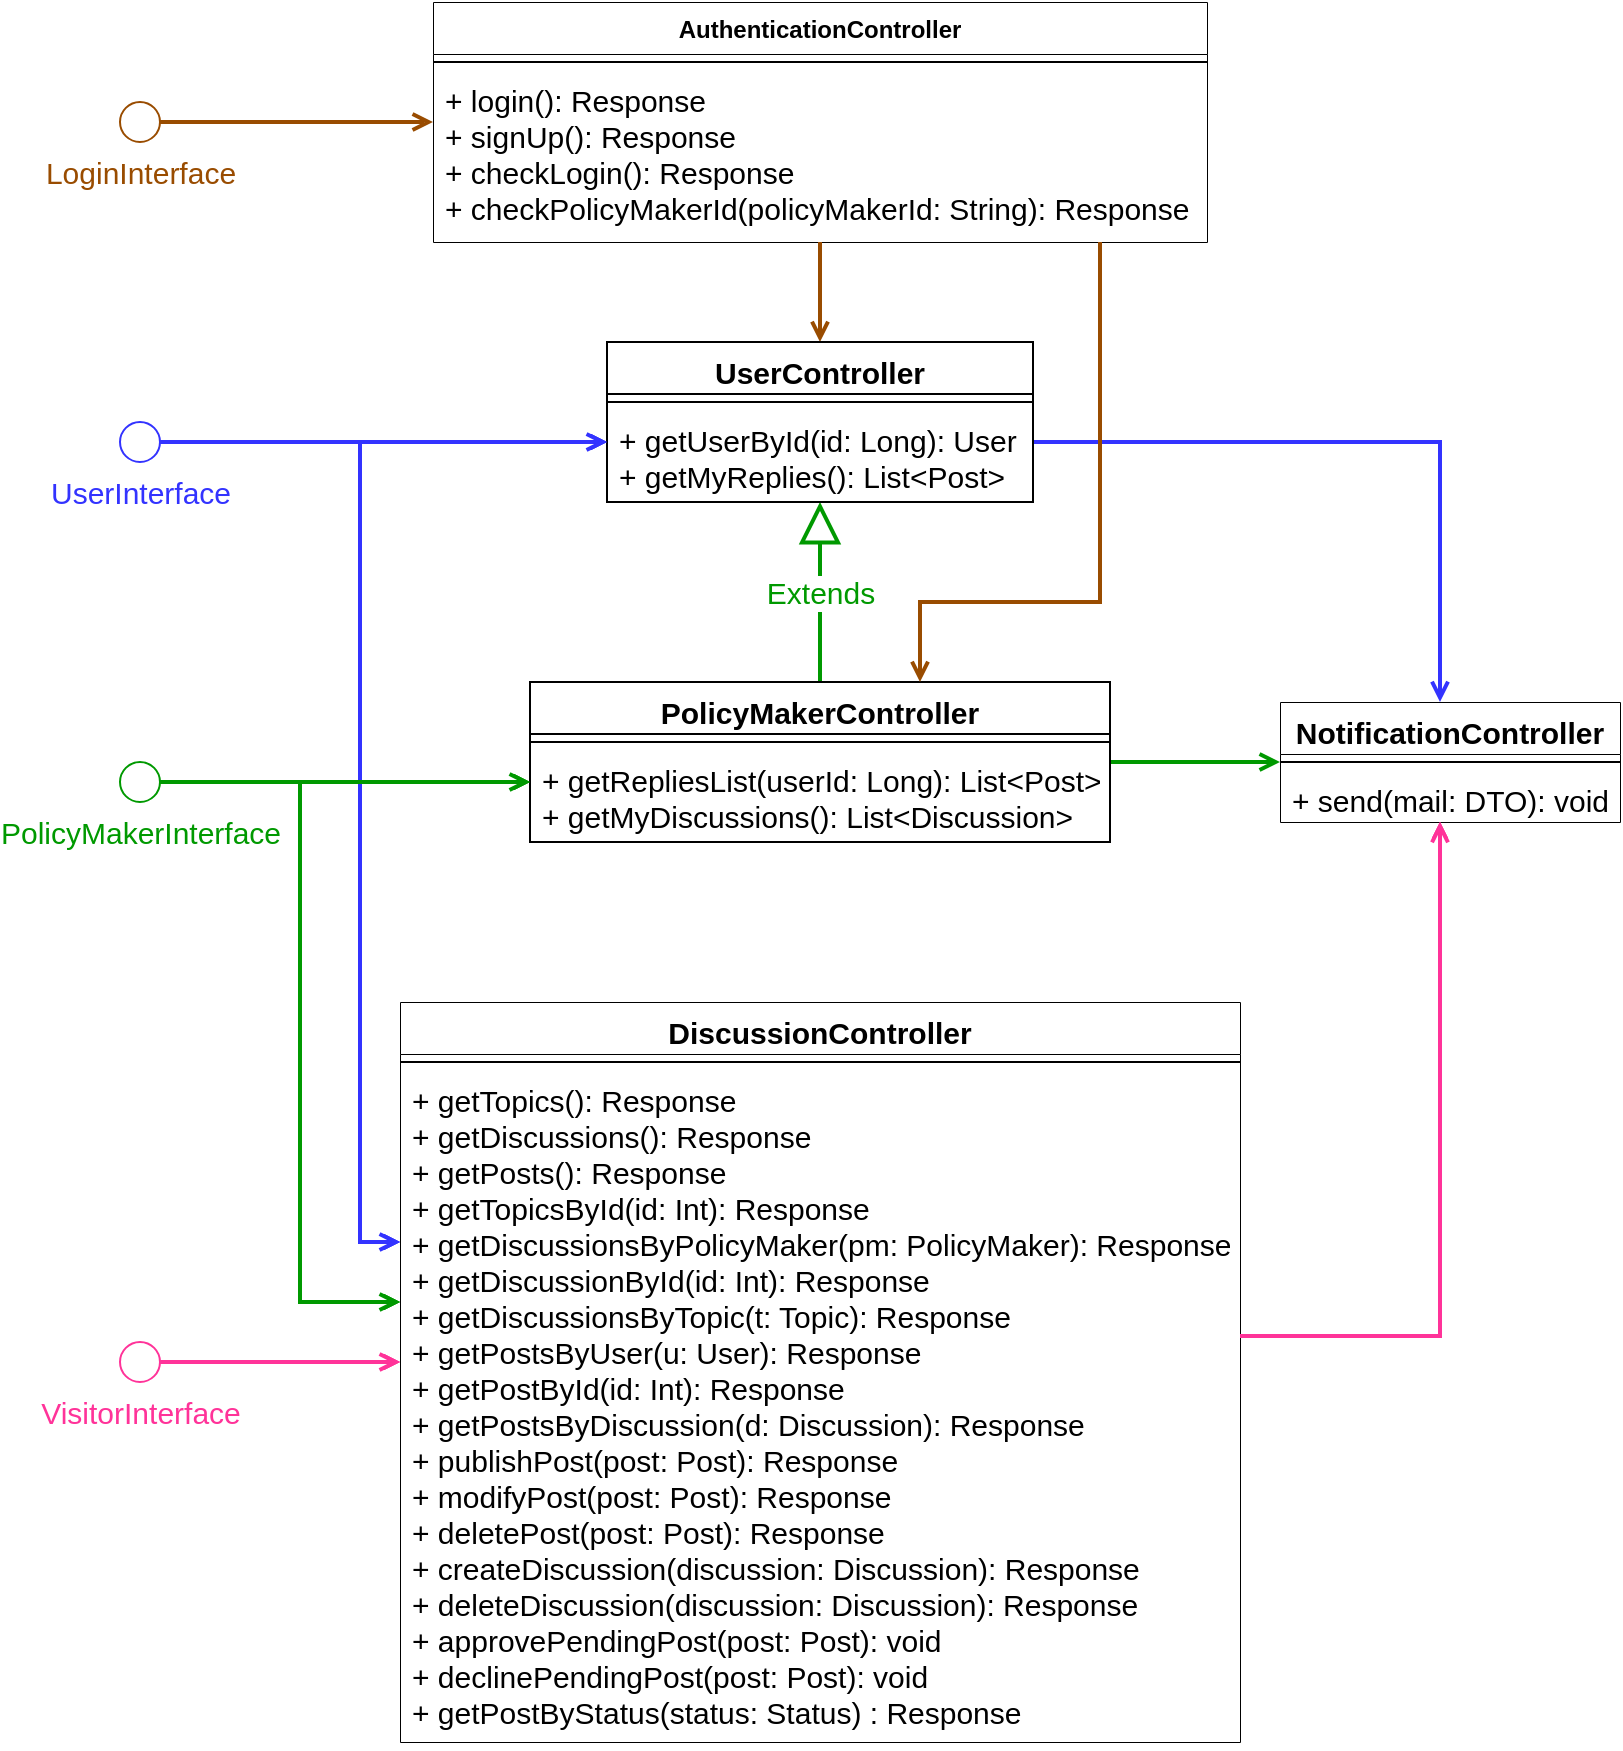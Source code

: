 <mxfile version="16.1.2" type="device" pages="2"><diagram id="1Zx7CC58jSOHlOBg8sVg" name="ComponentInterfaces"><mxGraphModel dx="1422" dy="865" grid="1" gridSize="10" guides="1" tooltips="1" connect="1" arrows="1" fold="1" page="1" pageScale="1" pageWidth="827" pageHeight="1169" math="0" shadow="0"><root><mxCell id="0"/><mxCell id="1" parent="0"/><mxCell id="cUuNftFC4V_UVPrt2f4h-5" style="edgeStyle=orthogonalEdgeStyle;rounded=0;orthogonalLoop=1;jettySize=auto;html=1;exitX=1;exitY=0.5;exitDx=0;exitDy=0;exitPerimeter=0;endArrow=open;endFill=0;strokeColor=#3333FF;" parent="1" source="jVLX2yor3yEJy9_jHnR7-2" target="PQGPfIte4Dm82NoBjs24-1" edge="1"><mxGeometry relative="1" as="geometry"><Array as="points"><mxPoint x="300" y="240"/><mxPoint x="300" y="240"/></Array><mxPoint x="479" y="220" as="targetPoint"/></mxGeometry></mxCell><mxCell id="0dU-QbJt3Aet8yCxlnW9-1" style="edgeStyle=orthogonalEdgeStyle;rounded=0;orthogonalLoop=1;jettySize=auto;html=1;exitX=1;exitY=0.5;exitDx=0;exitDy=0;exitPerimeter=0;endArrow=open;endFill=0;strokeColor=#3333FF;" parent="1" source="jVLX2yor3yEJy9_jHnR7-2" target="jVLX2yor3yEJy9_jHnR7-26" edge="1"><mxGeometry relative="1" as="geometry"><Array as="points"><mxPoint x="190" y="240"/><mxPoint x="190" y="640"/></Array></mxGeometry></mxCell><mxCell id="jVLX2yor3yEJy9_jHnR7-2" value="&lt;font color=&quot;#3333ff&quot; style=&quot;font-size: 15px&quot;&gt;UserInterface&lt;/font&gt;" style="verticalLabelPosition=bottom;verticalAlign=top;html=1;shape=mxgraph.flowchart.on-page_reference;strokeWidth=1;strokeColor=#3333FF;" parent="1" vertex="1"><mxGeometry x="70" y="230" width="20" height="20" as="geometry"/></mxCell><mxCell id="cUuNftFC4V_UVPrt2f4h-6" style="edgeStyle=orthogonalEdgeStyle;rounded=0;orthogonalLoop=1;jettySize=auto;html=1;exitX=1;exitY=0.5;exitDx=0;exitDy=0;exitPerimeter=0;endArrow=open;endFill=0;strokeColor=#009900;" parent="1" source="jVLX2yor3yEJy9_jHnR7-3" target="PQGPfIte4Dm82NoBjs24-5" edge="1"><mxGeometry relative="1" as="geometry"><Array as="points"><mxPoint x="90" y="410"/></Array><mxPoint x="589" y="464" as="targetPoint"/></mxGeometry></mxCell><mxCell id="0dU-QbJt3Aet8yCxlnW9-2" style="edgeStyle=orthogonalEdgeStyle;rounded=0;orthogonalLoop=1;jettySize=auto;html=1;exitX=1;exitY=0.5;exitDx=0;exitDy=0;exitPerimeter=0;endArrow=open;endFill=0;strokeColor=#009900;" parent="1" source="jVLX2yor3yEJy9_jHnR7-3" target="jVLX2yor3yEJy9_jHnR7-26" edge="1"><mxGeometry relative="1" as="geometry"><Array as="points"><mxPoint x="160" y="410"/><mxPoint x="160" y="670"/></Array></mxGeometry></mxCell><mxCell id="jVLX2yor3yEJy9_jHnR7-3" value="&lt;font color=&quot;#009900&quot; style=&quot;font-size: 15px&quot;&gt;PolicyMakerInterface&lt;/font&gt;" style="verticalLabelPosition=bottom;verticalAlign=top;html=1;shape=mxgraph.flowchart.on-page_reference;strokeWidth=1;strokeColor=#009900;" parent="1" vertex="1"><mxGeometry x="70" y="400" width="20" height="20" as="geometry"/></mxCell><mxCell id="hBcyzwIoXZoxYSRWvkS--6" style="edgeStyle=orthogonalEdgeStyle;rounded=0;orthogonalLoop=1;jettySize=auto;html=1;exitX=1;exitY=0.5;exitDx=0;exitDy=0;exitPerimeter=0;endArrow=open;endFill=0;strokeColor=#994C00;strokeWidth=2;" parent="1" source="jVLX2yor3yEJy9_jHnR7-4" target="hBcyzwIoXZoxYSRWvkS--1" edge="1"><mxGeometry relative="1" as="geometry"><Array as="points"><mxPoint x="140" y="80"/><mxPoint x="140" y="80"/></Array></mxGeometry></mxCell><mxCell id="jVLX2yor3yEJy9_jHnR7-4" value="&lt;font color=&quot;#994c00&quot; style=&quot;font-size: 15px&quot;&gt;LoginInterface&lt;/font&gt;" style="verticalLabelPosition=bottom;verticalAlign=top;html=1;shape=mxgraph.flowchart.on-page_reference;strokeWidth=1;strokeColor=#994C00;" parent="1" vertex="1"><mxGeometry x="70" y="70" width="20" height="20" as="geometry"/></mxCell><mxCell id="jVLX2yor3yEJy9_jHnR7-22" style="edgeStyle=orthogonalEdgeStyle;rounded=0;orthogonalLoop=1;jettySize=auto;html=1;endArrow=open;endFill=0;strokeColor=#3333FF;strokeWidth=2;" parent="1" source="PQGPfIte4Dm82NoBjs24-1" target="jVLX2yor3yEJy9_jHnR7-18" edge="1"><mxGeometry relative="1" as="geometry"><Array as="points"><mxPoint x="730" y="240"/></Array><mxPoint x="609" y="217" as="sourcePoint"/></mxGeometry></mxCell><mxCell id="jVLX2yor3yEJy9_jHnR7-18" value="NotificationController" style="swimlane;fontStyle=1;align=center;verticalAlign=top;childLayout=stackLayout;horizontal=1;startSize=26;horizontalStack=0;resizeParent=1;resizeParentMax=0;resizeLast=0;collapsible=1;marginBottom=0;strokeWidth=0.5;fontSize=15;" parent="1" vertex="1"><mxGeometry x="650" y="370" width="170" height="60" as="geometry"/></mxCell><mxCell id="jVLX2yor3yEJy9_jHnR7-19" value="" style="line;strokeWidth=1;fillColor=none;align=left;verticalAlign=middle;spacingTop=-1;spacingLeft=3;spacingRight=3;rotatable=0;labelPosition=right;points=[];portConstraint=eastwest;" parent="jVLX2yor3yEJy9_jHnR7-18" vertex="1"><mxGeometry y="26" width="170" height="8" as="geometry"/></mxCell><mxCell id="jVLX2yor3yEJy9_jHnR7-20" value="+ send(mail: DTO): void" style="text;strokeColor=none;fillColor=none;align=left;verticalAlign=top;spacingLeft=4;spacingRight=4;overflow=hidden;rotatable=0;points=[[0,0.5],[1,0.5]];portConstraint=eastwest;fontSize=15;" parent="jVLX2yor3yEJy9_jHnR7-18" vertex="1"><mxGeometry y="34" width="170" height="26" as="geometry"/></mxCell><mxCell id="jVLX2yor3yEJy9_jHnR7-21" value="&lt;font color=&quot;#009900&quot; style=&quot;font-size: 15px&quot;&gt;Extends&lt;/font&gt;" style="endArrow=block;endSize=16;endFill=0;html=1;rounded=0;strokeColor=#009900;strokeWidth=2;" parent="1" source="PQGPfIte4Dm82NoBjs24-5" target="PQGPfIte4Dm82NoBjs24-1" edge="1"><mxGeometry width="160" relative="1" as="geometry"><mxPoint x="499.374" y="430" as="sourcePoint"/><mxPoint x="499" y="270" as="targetPoint"/></mxGeometry></mxCell><mxCell id="jVLX2yor3yEJy9_jHnR7-23" style="edgeStyle=orthogonalEdgeStyle;rounded=0;orthogonalLoop=1;jettySize=auto;html=1;endArrow=open;endFill=0;strokeColor=#009900;strokeWidth=2;" parent="1" source="PQGPfIte4Dm82NoBjs24-5" target="jVLX2yor3yEJy9_jHnR7-18" edge="1"><mxGeometry relative="1" as="geometry"><Array as="points"><mxPoint x="690" y="410"/><mxPoint x="690" y="410"/></Array><mxPoint x="499" y="464" as="sourcePoint"/></mxGeometry></mxCell><mxCell id="jVLX2yor3yEJy9_jHnR7-24" value="DiscussionController" style="swimlane;fontStyle=1;align=center;verticalAlign=top;childLayout=stackLayout;horizontal=1;startSize=26;horizontalStack=0;resizeParent=1;resizeParentMax=0;resizeLast=0;collapsible=1;marginBottom=0;strokeWidth=0.5;fontSize=15;" parent="1" vertex="1"><mxGeometry x="210" y="520" width="420" height="370" as="geometry"/></mxCell><mxCell id="jVLX2yor3yEJy9_jHnR7-25" value="" style="line;strokeWidth=1;fillColor=none;align=left;verticalAlign=middle;spacingTop=-1;spacingLeft=3;spacingRight=3;rotatable=0;labelPosition=right;points=[];portConstraint=eastwest;" parent="jVLX2yor3yEJy9_jHnR7-24" vertex="1"><mxGeometry y="26" width="420" height="8" as="geometry"/></mxCell><mxCell id="jVLX2yor3yEJy9_jHnR7-26" value="+ getTopics(): Response&#10;+ getDiscussions(): Response&#10;+ getPosts(): Response&#10;+ getTopicsById(id: Int): Response&#10;+ getDiscussionsByPolicyMaker(pm: PolicyMaker): Response&#10;+ getDiscussionById(id: Int): Response&#10;+ getDiscussionsByTopic(t: Topic): Response&#10;+ getPostsByUser(u: User): Response&#10;+ getPostById(id: Int): Response&#10;+ getPostsByDiscussion(d: Discussion): Response&#10;+ publishPost(post: Post): Response&#10;+ modifyPost(post: Post): Response&#10;+ deletePost(post: Post): Response&#10;+ createDiscussion(discussion: Discussion): Response&#10;+ deleteDiscussion(discussion: Discussion): Response&#10;+ approvePendingPost(post: Post): void&#10;+ declinePendingPost(post: Post): void&#10;+ getPostByStatus(status: Status) : Response" style="text;strokeColor=none;fillColor=none;align=left;verticalAlign=top;spacingLeft=4;spacingRight=4;overflow=hidden;rotatable=0;points=[[0,0.5],[1,0.5]];portConstraint=eastwest;fontSize=15;" parent="jVLX2yor3yEJy9_jHnR7-24" vertex="1"><mxGeometry y="34" width="420" height="336" as="geometry"/></mxCell><mxCell id="cUuNftFC4V_UVPrt2f4h-4" style="edgeStyle=orthogonalEdgeStyle;rounded=0;orthogonalLoop=1;jettySize=auto;html=1;exitX=1;exitY=0.5;exitDx=0;exitDy=0;exitPerimeter=0;endArrow=open;endFill=0;strokeColor=#FF3399;" parent="1" source="cUuNftFC4V_UVPrt2f4h-1" target="jVLX2yor3yEJy9_jHnR7-24" edge="1"><mxGeometry relative="1" as="geometry"><Array as="points"><mxPoint x="160" y="700"/><mxPoint x="160" y="700"/></Array></mxGeometry></mxCell><mxCell id="cUuNftFC4V_UVPrt2f4h-1" value="&lt;font color=&quot;#ff3399&quot; style=&quot;font-size: 15px&quot;&gt;VisitorInterface&lt;/font&gt;" style="verticalLabelPosition=bottom;verticalAlign=top;html=1;shape=mxgraph.flowchart.on-page_reference;strokeWidth=1;strokeColor=#FF3399;" parent="1" vertex="1"><mxGeometry x="70" y="690" width="20" height="20" as="geometry"/></mxCell><mxCell id="hBcyzwIoXZoxYSRWvkS--1" value="AuthenticationController" style="swimlane;fontStyle=1;align=center;verticalAlign=top;childLayout=stackLayout;horizontal=1;startSize=26;horizontalStack=0;resizeParent=1;resizeParentMax=0;resizeLast=0;collapsible=1;marginBottom=0;strokeWidth=0.5;" parent="1" vertex="1"><mxGeometry x="226.5" y="20" width="387" height="120" as="geometry"/></mxCell><mxCell id="hBcyzwIoXZoxYSRWvkS--3" value="" style="line;strokeWidth=1;fillColor=none;align=left;verticalAlign=middle;spacingTop=-1;spacingLeft=3;spacingRight=3;rotatable=0;labelPosition=right;points=[];portConstraint=eastwest;" parent="hBcyzwIoXZoxYSRWvkS--1" vertex="1"><mxGeometry y="26" width="387" height="8" as="geometry"/></mxCell><mxCell id="hBcyzwIoXZoxYSRWvkS--4" value="+ login(): Response&#10;+ signUp(): Response&#10;+ checkLogin(): Response&#10;+ checkPolicyMakerId(policyMakerId: String): Response" style="text;strokeColor=none;fillColor=none;align=left;verticalAlign=top;spacingLeft=4;spacingRight=4;overflow=hidden;rotatable=0;points=[[0,0.5],[1,0.5]];portConstraint=eastwest;fontSize=15;" parent="hBcyzwIoXZoxYSRWvkS--1" vertex="1"><mxGeometry y="34" width="387" height="86" as="geometry"/></mxCell><mxCell id="hBcyzwIoXZoxYSRWvkS--7" style="edgeStyle=orthogonalEdgeStyle;rounded=0;orthogonalLoop=1;jettySize=auto;html=1;endArrow=open;endFill=0;strokeColor=#994C00;strokeWidth=2;" parent="1" source="hBcyzwIoXZoxYSRWvkS--4" target="PQGPfIte4Dm82NoBjs24-1" edge="1"><mxGeometry relative="1" as="geometry"><Array as="points"><mxPoint x="370" y="200"/><mxPoint x="370" y="200"/></Array><mxPoint x="389" y="230" as="targetPoint"/></mxGeometry></mxCell><mxCell id="PQGPfIte4Dm82NoBjs24-1" value="UserController" style="swimlane;fontStyle=1;align=center;verticalAlign=top;childLayout=stackLayout;horizontal=1;startSize=26;horizontalStack=0;resizeParent=1;resizeParentMax=0;resizeLast=0;collapsible=1;marginBottom=0;fontSize=15;" parent="1" vertex="1"><mxGeometry x="313.5" y="190" width="213" height="80" as="geometry"/></mxCell><mxCell id="PQGPfIte4Dm82NoBjs24-3" value="" style="line;strokeWidth=1;fillColor=none;align=left;verticalAlign=middle;spacingTop=-1;spacingLeft=3;spacingRight=3;rotatable=0;labelPosition=right;points=[];portConstraint=eastwest;" parent="PQGPfIte4Dm82NoBjs24-1" vertex="1"><mxGeometry y="26" width="213" height="8" as="geometry"/></mxCell><mxCell id="PQGPfIte4Dm82NoBjs24-4" value="+ getUserById(id: Long): User&#10;+ getMyReplies(): List&lt;Post&gt; " style="text;strokeColor=none;fillColor=none;align=left;verticalAlign=top;spacingLeft=4;spacingRight=4;overflow=hidden;rotatable=0;points=[[0,0.5],[1,0.5]];portConstraint=eastwest;fontSize=15;" parent="PQGPfIte4Dm82NoBjs24-1" vertex="1"><mxGeometry y="34" width="213" height="46" as="geometry"/></mxCell><mxCell id="PQGPfIte4Dm82NoBjs24-5" value="PolicyMakerController" style="swimlane;fontStyle=1;align=center;verticalAlign=top;childLayout=stackLayout;horizontal=1;startSize=26;horizontalStack=0;resizeParent=1;resizeParentMax=0;resizeLast=0;collapsible=1;marginBottom=0;fontSize=15;" parent="1" vertex="1"><mxGeometry x="275" y="360" width="290" height="80" as="geometry"/></mxCell><mxCell id="PQGPfIte4Dm82NoBjs24-7" value="" style="line;strokeWidth=1;fillColor=none;align=left;verticalAlign=middle;spacingTop=-1;spacingLeft=3;spacingRight=3;rotatable=0;labelPosition=right;points=[];portConstraint=eastwest;" parent="PQGPfIte4Dm82NoBjs24-5" vertex="1"><mxGeometry y="26" width="290" height="8" as="geometry"/></mxCell><mxCell id="PQGPfIte4Dm82NoBjs24-8" value="+ getRepliesList(userId: Long): List&lt;Post&gt;&#10;+ getMyDiscussions(): List&lt;Discussion&gt;" style="text;strokeColor=none;fillColor=none;align=left;verticalAlign=top;spacingLeft=4;spacingRight=4;overflow=hidden;rotatable=0;points=[[0,0.5],[1,0.5]];portConstraint=eastwest;fontSize=15;" parent="PQGPfIte4Dm82NoBjs24-5" vertex="1"><mxGeometry y="34" width="290" height="46" as="geometry"/></mxCell><mxCell id="PQGPfIte4Dm82NoBjs24-9" style="edgeStyle=orthogonalEdgeStyle;rounded=0;orthogonalLoop=1;jettySize=auto;html=1;endArrow=open;endFill=0;strokeColor=#FF3399;" parent="1" source="jVLX2yor3yEJy9_jHnR7-26" target="jVLX2yor3yEJy9_jHnR7-18" edge="1"><mxGeometry relative="1" as="geometry"><Array as="points"><mxPoint x="730" y="687"/></Array></mxGeometry></mxCell><mxCell id="42WlKFtyN98RopspWZpT-3" style="edgeStyle=orthogonalEdgeStyle;rounded=0;orthogonalLoop=1;jettySize=auto;html=1;exitX=1;exitY=0.5;exitDx=0;exitDy=0;exitPerimeter=0;endArrow=open;endFill=0;strokeColor=#3333FF;" edge="1" parent="1"><mxGeometry relative="1" as="geometry"><Array as="points"><mxPoint x="190" y="240"/><mxPoint x="190" y="640"/></Array><mxPoint x="90" y="240" as="sourcePoint"/><mxPoint x="210" y="640" as="targetPoint"/></mxGeometry></mxCell><mxCell id="42WlKFtyN98RopspWZpT-4" style="edgeStyle=orthogonalEdgeStyle;rounded=0;orthogonalLoop=1;jettySize=auto;html=1;exitX=1;exitY=0.5;exitDx=0;exitDy=0;exitPerimeter=0;endArrow=open;endFill=0;strokeColor=#3333FF;" edge="1" parent="1"><mxGeometry relative="1" as="geometry"><Array as="points"><mxPoint x="300" y="240"/><mxPoint x="300" y="240"/></Array><mxPoint x="313.5" y="240" as="targetPoint"/><mxPoint x="90" y="240" as="sourcePoint"/></mxGeometry></mxCell><mxCell id="42WlKFtyN98RopspWZpT-5" style="edgeStyle=orthogonalEdgeStyle;rounded=0;orthogonalLoop=1;jettySize=auto;html=1;exitX=1;exitY=0.5;exitDx=0;exitDy=0;exitPerimeter=0;endArrow=open;endFill=0;strokeColor=#009900;" edge="1" parent="1"><mxGeometry relative="1" as="geometry"><Array as="points"><mxPoint x="90" y="410"/></Array><mxPoint x="275" y="410" as="targetPoint"/><mxPoint x="90" y="410" as="sourcePoint"/></mxGeometry></mxCell><mxCell id="42WlKFtyN98RopspWZpT-6" style="edgeStyle=orthogonalEdgeStyle;rounded=0;orthogonalLoop=1;jettySize=auto;html=1;exitX=1;exitY=0.5;exitDx=0;exitDy=0;exitPerimeter=0;endArrow=open;endFill=0;strokeColor=#009900;" edge="1" parent="1"><mxGeometry relative="1" as="geometry"><Array as="points"><mxPoint x="160" y="410"/><mxPoint x="160" y="670"/></Array><mxPoint x="90" y="410" as="sourcePoint"/><mxPoint x="210" y="670" as="targetPoint"/></mxGeometry></mxCell><mxCell id="42WlKFtyN98RopspWZpT-7" style="edgeStyle=orthogonalEdgeStyle;rounded=0;orthogonalLoop=1;jettySize=auto;html=1;exitX=1;exitY=0.5;exitDx=0;exitDy=0;exitPerimeter=0;endArrow=open;endFill=0;strokeColor=#FF3399;" edge="1" parent="1"><mxGeometry relative="1" as="geometry"><Array as="points"><mxPoint x="160" y="700"/><mxPoint x="160" y="700"/></Array><mxPoint x="90" y="700" as="sourcePoint"/><mxPoint x="210" y="700" as="targetPoint"/></mxGeometry></mxCell><mxCell id="42WlKFtyN98RopspWZpT-8" style="edgeStyle=orthogonalEdgeStyle;rounded=0;orthogonalLoop=1;jettySize=auto;html=1;endArrow=open;endFill=0;strokeColor=#FF3399;" edge="1" parent="1"><mxGeometry relative="1" as="geometry"><Array as="points"><mxPoint x="730" y="687"/></Array><mxPoint x="630" y="687" as="sourcePoint"/><mxPoint x="730" y="430" as="targetPoint"/></mxGeometry></mxCell><mxCell id="42WlKFtyN98RopspWZpT-11" style="edgeStyle=orthogonalEdgeStyle;rounded=0;orthogonalLoop=1;jettySize=auto;html=1;exitX=1;exitY=0.5;exitDx=0;exitDy=0;exitPerimeter=0;endArrow=open;endFill=0;strokeColor=#3333FF;strokeWidth=2;" edge="1" parent="1"><mxGeometry relative="1" as="geometry"><Array as="points"><mxPoint x="190" y="240"/><mxPoint x="190" y="640"/></Array><mxPoint x="90" y="240" as="sourcePoint"/><mxPoint x="210" y="640" as="targetPoint"/></mxGeometry></mxCell><mxCell id="42WlKFtyN98RopspWZpT-12" style="edgeStyle=orthogonalEdgeStyle;rounded=0;orthogonalLoop=1;jettySize=auto;html=1;exitX=1;exitY=0.5;exitDx=0;exitDy=0;exitPerimeter=0;endArrow=open;endFill=0;strokeColor=#3333FF;strokeWidth=2;" edge="1" parent="1"><mxGeometry relative="1" as="geometry"><Array as="points"><mxPoint x="300" y="240"/><mxPoint x="300" y="240"/></Array><mxPoint x="313.5" y="240" as="targetPoint"/><mxPoint x="90" y="240" as="sourcePoint"/></mxGeometry></mxCell><mxCell id="42WlKFtyN98RopspWZpT-13" style="edgeStyle=orthogonalEdgeStyle;rounded=0;orthogonalLoop=1;jettySize=auto;html=1;exitX=1;exitY=0.5;exitDx=0;exitDy=0;exitPerimeter=0;endArrow=open;endFill=0;strokeColor=#009900;strokeWidth=2;" edge="1" parent="1"><mxGeometry relative="1" as="geometry"><Array as="points"><mxPoint x="90" y="410"/></Array><mxPoint x="275" y="410" as="targetPoint"/><mxPoint x="90" y="410" as="sourcePoint"/></mxGeometry></mxCell><mxCell id="42WlKFtyN98RopspWZpT-14" style="edgeStyle=orthogonalEdgeStyle;rounded=0;orthogonalLoop=1;jettySize=auto;html=1;exitX=1;exitY=0.5;exitDx=0;exitDy=0;exitPerimeter=0;endArrow=open;endFill=0;strokeColor=#009900;strokeWidth=2;" edge="1" parent="1"><mxGeometry relative="1" as="geometry"><Array as="points"><mxPoint x="160" y="410"/><mxPoint x="160" y="670"/></Array><mxPoint x="90" y="410" as="sourcePoint"/><mxPoint x="210" y="670" as="targetPoint"/></mxGeometry></mxCell><mxCell id="42WlKFtyN98RopspWZpT-15" style="edgeStyle=orthogonalEdgeStyle;rounded=0;orthogonalLoop=1;jettySize=auto;html=1;exitX=1;exitY=0.5;exitDx=0;exitDy=0;exitPerimeter=0;endArrow=open;endFill=0;strokeColor=#FF3399;strokeWidth=2;" edge="1" parent="1"><mxGeometry relative="1" as="geometry"><Array as="points"><mxPoint x="160" y="700"/><mxPoint x="160" y="700"/></Array><mxPoint x="90" y="700" as="sourcePoint"/><mxPoint x="210" y="700" as="targetPoint"/></mxGeometry></mxCell><mxCell id="42WlKFtyN98RopspWZpT-16" style="edgeStyle=orthogonalEdgeStyle;rounded=0;orthogonalLoop=1;jettySize=auto;html=1;endArrow=open;endFill=0;strokeColor=#FF3399;strokeWidth=2;" edge="1" parent="1"><mxGeometry relative="1" as="geometry"><Array as="points"><mxPoint x="730" y="687"/></Array><mxPoint x="630" y="687" as="sourcePoint"/><mxPoint x="730" y="430" as="targetPoint"/></mxGeometry></mxCell><mxCell id="42WlKFtyN98RopspWZpT-18" style="edgeStyle=orthogonalEdgeStyle;rounded=0;orthogonalLoop=1;jettySize=auto;html=1;endArrow=open;endFill=0;strokeColor=#994C00;strokeWidth=2;" edge="1" parent="1" source="hBcyzwIoXZoxYSRWvkS--1"><mxGeometry relative="1" as="geometry"><Array as="points"><mxPoint x="560" y="320"/><mxPoint x="470" y="320"/></Array><mxPoint x="470" y="360" as="targetPoint"/><mxPoint x="580" y="140" as="sourcePoint"/></mxGeometry></mxCell></root></mxGraphModel></diagram><diagram id="tLrSxpnVjVSFTSsVKyIY" name="ComponentInterfaceAdministrator"><mxGraphModel dx="1422" dy="865" grid="1" gridSize="10" guides="1" tooltips="1" connect="1" arrows="1" fold="1" page="1" pageScale="1" pageWidth="827" pageHeight="1169" math="0" shadow="0"><root><mxCell id="aP_6Clg_kIszZrlopWd_-0"/><mxCell id="aP_6Clg_kIszZrlopWd_-1" parent="aP_6Clg_kIszZrlopWd_-0"/><mxCell id="b30vd8DSaGDHfXeaazXI-0" style="edgeStyle=orthogonalEdgeStyle;rounded=0;orthogonalLoop=1;jettySize=auto;html=1;endArrow=open;endFill=0;strokeColor=#3333FF;strokeWidth=2;" parent="aP_6Clg_kIszZrlopWd_-1" source="aP_6Clg_kIszZrlopWd_-3" target="aP_6Clg_kIszZrlopWd_-14" edge="1"><mxGeometry relative="1" as="geometry"><Array as="points"/></mxGeometry></mxCell><mxCell id="WnO0bWgEP71eIi5y7Eib-2" style="edgeStyle=orthogonalEdgeStyle;rounded=0;orthogonalLoop=1;jettySize=auto;html=1;exitX=1;exitY=0.5;exitDx=0;exitDy=0;exitPerimeter=0;endArrow=open;endFill=0;strokeColor=#3333FF;strokeWidth=2;" parent="aP_6Clg_kIszZrlopWd_-1" source="aP_6Clg_kIszZrlopWd_-3" target="aP_6Clg_kIszZrlopWd_-22" edge="1"><mxGeometry relative="1" as="geometry"><Array as="points"><mxPoint x="190" y="215"/><mxPoint x="190" y="610"/></Array></mxGeometry></mxCell><mxCell id="qYMLnsehGvyA0t6Lk_Qi-0" style="edgeStyle=orthogonalEdgeStyle;rounded=0;orthogonalLoop=1;jettySize=auto;html=1;exitX=1;exitY=0.5;exitDx=0;exitDy=0;exitPerimeter=0;fontColor=#000000;endArrow=open;endFill=0;strokeColor=#3333FF;strokeWidth=2;" parent="aP_6Clg_kIszZrlopWd_-1" source="aP_6Clg_kIszZrlopWd_-3" target="LDh2Rc1WmhJTdEVrbOID-8" edge="1"><mxGeometry relative="1" as="geometry"><Array as="points"><mxPoint x="200" y="215"/><mxPoint x="200" y="350"/></Array></mxGeometry></mxCell><mxCell id="aP_6Clg_kIszZrlopWd_-3" value="&lt;font color=&quot;#3333ff&quot; style=&quot;font-size: 15px&quot;&gt;PolicyMakerInterface&lt;/font&gt;" style="verticalLabelPosition=bottom;verticalAlign=top;html=1;shape=mxgraph.flowchart.on-page_reference;strokeWidth=1;strokeColor=#3333FF;" parent="aP_6Clg_kIszZrlopWd_-1" vertex="1"><mxGeometry x="70" y="205" width="20" height="20" as="geometry"/></mxCell><mxCell id="IGtdV4cqSKZFpBX4dAgs-3" style="edgeStyle=orthogonalEdgeStyle;rounded=0;orthogonalLoop=1;jettySize=auto;html=1;endArrow=open;endFill=0;strokeColor=#994C00;strokeWidth=2;" parent="aP_6Clg_kIszZrlopWd_-1" source="aP_6Clg_kIszZrlopWd_-4" target="IGtdV4cqSKZFpBX4dAgs-0" edge="1"><mxGeometry relative="1" as="geometry"/></mxCell><mxCell id="aP_6Clg_kIszZrlopWd_-4" value="&lt;font color=&quot;#994c00&quot; style=&quot;font-size: 15px&quot;&gt;LoginInterface&lt;/font&gt;" style="verticalLabelPosition=bottom;verticalAlign=top;html=1;shape=mxgraph.flowchart.on-page_reference;strokeWidth=1;strokeColor=#994C00;" parent="aP_6Clg_kIszZrlopWd_-1" vertex="1"><mxGeometry x="70" y="70" width="20" height="20" as="geometry"/></mxCell><mxCell id="b30vd8DSaGDHfXeaazXI-3" style="edgeStyle=orthogonalEdgeStyle;rounded=0;orthogonalLoop=1;jettySize=auto;html=1;endArrow=open;endFill=0;exitX=1;exitY=0.5;exitDx=0;exitDy=0;exitPerimeter=0;strokeColor=#009900;strokeWidth=2;" parent="aP_6Clg_kIszZrlopWd_-1" source="aP_6Clg_kIszZrlopWd_-5" target="aP_6Clg_kIszZrlopWd_-11" edge="1"><mxGeometry relative="1" as="geometry"><Array as="points"><mxPoint x="170" y="490"/><mxPoint x="170" y="490"/></Array></mxGeometry></mxCell><mxCell id="WnO0bWgEP71eIi5y7Eib-0" style="edgeStyle=orthogonalEdgeStyle;rounded=0;orthogonalLoop=1;jettySize=auto;html=1;exitX=1;exitY=0.5;exitDx=0;exitDy=0;exitPerimeter=0;endArrow=open;endFill=0;strokeColor=#009900;strokeWidth=2;" parent="aP_6Clg_kIszZrlopWd_-1" source="aP_6Clg_kIszZrlopWd_-5" target="aP_6Clg_kIszZrlopWd_-22" edge="1"><mxGeometry relative="1" as="geometry"><Array as="points"><mxPoint x="160" y="490"/><mxPoint x="160" y="640"/></Array></mxGeometry></mxCell><mxCell id="aP_6Clg_kIszZrlopWd_-5" value="&lt;font color=&quot;#009900&quot; style=&quot;font-size: 15px&quot;&gt;AdministratorInterface&lt;/font&gt;" style="verticalLabelPosition=bottom;verticalAlign=top;html=1;shape=mxgraph.flowchart.on-page_reference;strokeWidth=1;strokeColor=#009900;" parent="aP_6Clg_kIszZrlopWd_-1" vertex="1"><mxGeometry x="70" y="480" width="20" height="20" as="geometry"/></mxCell><mxCell id="b30vd8DSaGDHfXeaazXI-5" style="edgeStyle=orthogonalEdgeStyle;rounded=0;orthogonalLoop=1;jettySize=auto;html=1;endArrow=open;endFill=0;exitX=1;exitY=0.5;exitDx=0;exitDy=0;exitPerimeter=0;strokeColor=#FF3399;strokeWidth=2;" parent="aP_6Clg_kIszZrlopWd_-1" source="aP_6Clg_kIszZrlopWd_-6" target="aP_6Clg_kIszZrlopWd_-22" edge="1"><mxGeometry relative="1" as="geometry"><Array as="points"><mxPoint x="90" y="670"/></Array></mxGeometry></mxCell><mxCell id="aP_6Clg_kIszZrlopWd_-6" value="&lt;font color=&quot;#ff3399&quot; style=&quot;font-size: 15px&quot;&gt;VisitorInterface&lt;/font&gt;" style="verticalLabelPosition=bottom;verticalAlign=top;html=1;shape=mxgraph.flowchart.on-page_reference;strokeWidth=1;strokeColor=#FF3399;" parent="aP_6Clg_kIszZrlopWd_-1" vertex="1"><mxGeometry x="70" y="660" width="20" height="20" as="geometry"/></mxCell><mxCell id="aP_6Clg_kIszZrlopWd_-11" value="AdministratorController" style="swimlane;fontStyle=1;align=center;verticalAlign=top;childLayout=stackLayout;horizontal=1;startSize=26;horizontalStack=0;resizeParent=1;resizeParentMax=0;resizeLast=0;collapsible=1;marginBottom=0;strokeWidth=0.5;fontSize=15;" parent="aP_6Clg_kIszZrlopWd_-1" vertex="1"><mxGeometry x="270" y="450" width="360" height="80" as="geometry"/></mxCell><mxCell id="aP_6Clg_kIszZrlopWd_-12" value="" style="line;strokeWidth=1;fillColor=none;align=left;verticalAlign=middle;spacingTop=-1;spacingLeft=3;spacingRight=3;rotatable=0;labelPosition=right;points=[];portConstraint=eastwest;" parent="aP_6Clg_kIszZrlopWd_-11" vertex="1"><mxGeometry y="26" width="360" height="8" as="geometry"/></mxCell><mxCell id="aP_6Clg_kIszZrlopWd_-13" value="+ addAdministrator(a: Administrator): Response&#10;+ removeAdministrator(a: Administrator): Response" style="text;strokeColor=none;fillColor=none;align=left;verticalAlign=top;spacingLeft=4;spacingRight=4;overflow=hidden;rotatable=0;points=[[0,0.5],[1,0.5]];portConstraint=eastwest;fontSize=15;" parent="aP_6Clg_kIszZrlopWd_-11" vertex="1"><mxGeometry y="34" width="360" height="46" as="geometry"/></mxCell><mxCell id="aP_6Clg_kIszZrlopWd_-14" value="PolicyMakerController" style="swimlane;fontStyle=1;align=center;verticalAlign=top;childLayout=stackLayout;horizontal=1;startSize=26;horizontalStack=0;resizeParent=1;resizeParentMax=0;resizeLast=0;collapsible=1;marginBottom=0;strokeWidth=0.5;fontSize=15;" parent="aP_6Clg_kIszZrlopWd_-1" vertex="1"><mxGeometry x="353.13" y="175" width="193.75" height="80" as="geometry"/></mxCell><mxCell id="aP_6Clg_kIszZrlopWd_-15" value="" style="line;strokeWidth=1;fillColor=none;align=left;verticalAlign=middle;spacingTop=-1;spacingLeft=3;spacingRight=3;rotatable=0;labelPosition=right;points=[];portConstraint=eastwest;" parent="aP_6Clg_kIszZrlopWd_-14" vertex="1"><mxGeometry y="26" width="193.75" height="8" as="geometry"/></mxCell><mxCell id="aP_6Clg_kIszZrlopWd_-16" value="+ getUserData(): PolicyMaker&#10;+ getArea(): Area" style="text;strokeColor=none;fillColor=none;align=left;verticalAlign=top;spacingLeft=4;spacingRight=4;overflow=hidden;rotatable=0;points=[[0,0.5],[1,0.5]];portConstraint=eastwest;fontSize=14;" parent="aP_6Clg_kIszZrlopWd_-14" vertex="1"><mxGeometry y="34" width="193.75" height="46" as="geometry"/></mxCell><mxCell id="aP_6Clg_kIszZrlopWd_-22" value="DataController" style="swimlane;fontStyle=1;align=center;verticalAlign=top;childLayout=stackLayout;horizontal=1;startSize=26;horizontalStack=0;resizeParent=1;resizeParentMax=0;resizeLast=0;collapsible=1;marginBottom=0;strokeWidth=0.5;fontSize=15;" parent="aP_6Clg_kIszZrlopWd_-1" vertex="1"><mxGeometry x="245" y="585" width="410" height="130" as="geometry"/></mxCell><mxCell id="aP_6Clg_kIszZrlopWd_-23" value="" style="line;strokeWidth=1;fillColor=none;align=left;verticalAlign=middle;spacingTop=-1;spacingLeft=3;spacingRight=3;rotatable=0;labelPosition=right;points=[];portConstraint=eastwest;" parent="aP_6Clg_kIszZrlopWd_-22" vertex="1"><mxGeometry y="26" width="410" height="8" as="geometry"/></mxCell><mxCell id="aP_6Clg_kIszZrlopWd_-24" value="+ getData(data: DataSet): Response&#10;+ filterData(parameters: List&lt;Bool&gt;): Response&#10;+ addADataSource(dataSouce: DataSource): Response&#10;+ modifyADataSource(dataSouce: DataSource): Response&#10;+ removeADataSource(dataSouce: DataSource): Response" style="text;strokeColor=none;fillColor=none;align=left;verticalAlign=top;spacingLeft=4;spacingRight=4;overflow=hidden;rotatable=0;points=[[0,0.5],[1,0.5]];portConstraint=eastwest;fontSize=15;" parent="aP_6Clg_kIszZrlopWd_-22" vertex="1"><mxGeometry y="34" width="410" height="96" as="geometry"/></mxCell><mxCell id="b30vd8DSaGDHfXeaazXI-1" style="edgeStyle=orthogonalEdgeStyle;rounded=0;orthogonalLoop=1;jettySize=auto;html=1;endArrow=open;endFill=0;strokeColor=#994C00;strokeWidth=2;" parent="aP_6Clg_kIszZrlopWd_-1" source="IGtdV4cqSKZFpBX4dAgs-0" target="aP_6Clg_kIszZrlopWd_-14" edge="1"><mxGeometry relative="1" as="geometry"/></mxCell><mxCell id="R50VKEGUgi5-8KCRARGU-0" style="edgeStyle=orthogonalEdgeStyle;rounded=0;orthogonalLoop=1;jettySize=auto;html=1;fontColor=#009900;endArrow=open;endFill=0;strokeColor=#994C00;strokeWidth=2;" parent="aP_6Clg_kIszZrlopWd_-1" source="IGtdV4cqSKZFpBX4dAgs-0" target="aP_6Clg_kIszZrlopWd_-11" edge="1"><mxGeometry relative="1" as="geometry"><Array as="points"><mxPoint x="680" y="80"/><mxPoint x="680" y="490"/></Array></mxGeometry></mxCell><mxCell id="IGtdV4cqSKZFpBX4dAgs-0" value="AuthenticationController" style="swimlane;fontStyle=1;align=center;verticalAlign=top;childLayout=stackLayout;horizontal=1;startSize=26;horizontalStack=0;resizeParent=1;resizeParentMax=0;resizeLast=0;collapsible=1;marginBottom=0;strokeWidth=0.5;fontSize=15;" parent="aP_6Clg_kIszZrlopWd_-1" vertex="1"><mxGeometry x="255" y="15" width="390" height="130" as="geometry"/></mxCell><mxCell id="IGtdV4cqSKZFpBX4dAgs-1" value="" style="line;strokeWidth=1;fillColor=none;align=left;verticalAlign=middle;spacingTop=-1;spacingLeft=3;spacingRight=3;rotatable=0;labelPosition=right;points=[];portConstraint=eastwest;" parent="IGtdV4cqSKZFpBX4dAgs-0" vertex="1"><mxGeometry y="26" width="390" height="8" as="geometry"/></mxCell><mxCell id="IGtdV4cqSKZFpBX4dAgs-2" value="+ login(loginDTO: DTO): Response&#10;+ administratorLogin(): Response&#10;+ signUp(): Response&#10;+ checkLogin(): Response&#10;+ checkPolicyMakerId(policyMakerId: String): Response" style="text;strokeColor=none;fillColor=none;align=left;verticalAlign=top;spacingLeft=4;spacingRight=4;overflow=hidden;rotatable=0;points=[[0,0.5],[1,0.5]];portConstraint=eastwest;fontSize=15;" parent="IGtdV4cqSKZFpBX4dAgs-0" vertex="1"><mxGeometry y="34" width="390" height="96" as="geometry"/></mxCell><mxCell id="LDh2Rc1WmhJTdEVrbOID-8" value="DevianceController" style="swimlane;fontStyle=1;align=center;verticalAlign=top;childLayout=stackLayout;horizontal=1;startSize=26;horizontalStack=0;resizeParent=1;resizeParentMax=0;resizeLast=0;collapsible=1;marginBottom=0;fontColor=#000000;strokeColor=#000000;fontSize=15;" parent="aP_6Clg_kIszZrlopWd_-1" vertex="1"><mxGeometry x="250" y="290" width="400" height="130" as="geometry"/></mxCell><mxCell id="LDh2Rc1WmhJTdEVrbOID-10" value="" style="line;strokeWidth=1;fillColor=none;align=left;verticalAlign=middle;spacingTop=-1;spacingLeft=3;spacingRight=3;rotatable=0;labelPosition=right;points=[];portConstraint=eastwest;fontColor=#000000;" parent="LDh2Rc1WmhJTdEVrbOID-8" vertex="1"><mxGeometry y="26" width="400" height="8" as="geometry"/></mxCell><mxCell id="LDh2Rc1WmhJTdEVrbOID-11" value="+ recalculateDeviance(parameters: List&lt;Bool&gt;): Response&#10;+ getDeviance(): Response&#10;+ getDevianceByArea(area: String): Response&#10;+ getDevianceById(id: Int): Response&#10;+ calculateDeviance(): Response" style="text;strokeColor=none;fillColor=none;align=left;verticalAlign=top;spacingLeft=4;spacingRight=4;overflow=hidden;rotatable=0;points=[[0,0.5],[1,0.5]];portConstraint=eastwest;fontColor=#000000;fontSize=15;" parent="LDh2Rc1WmhJTdEVrbOID-8" vertex="1"><mxGeometry y="34" width="400" height="96" as="geometry"/></mxCell></root></mxGraphModel></diagram></mxfile>